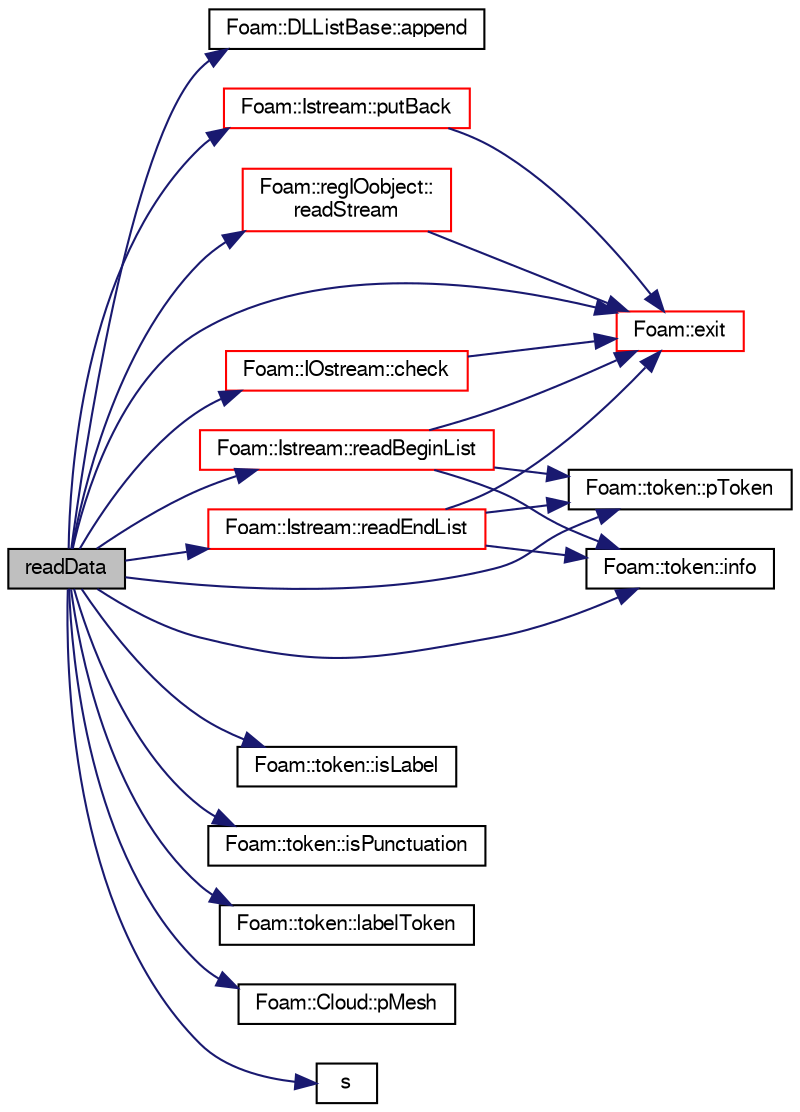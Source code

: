 digraph "readData"
{
  bgcolor="transparent";
  edge [fontname="FreeSans",fontsize="10",labelfontname="FreeSans",labelfontsize="10"];
  node [fontname="FreeSans",fontsize="10",shape=record];
  rankdir="LR";
  Node338 [label="readData",height=0.2,width=0.4,color="black", fillcolor="grey75", style="filled", fontcolor="black"];
  Node338 -> Node339 [color="midnightblue",fontsize="10",style="solid",fontname="FreeSans"];
  Node339 [label="Foam::DLListBase::append",height=0.2,width=0.4,color="black",URL="$a25806.html#aa82f371ea38f48bfd528b4486532a303",tooltip="Add at tail of list. "];
  Node338 -> Node340 [color="midnightblue",fontsize="10",style="solid",fontname="FreeSans"];
  Node340 [label="Foam::IOstream::check",height=0.2,width=0.4,color="red",URL="$a26226.html#a367eb3425fc4e8270e2aa961df8ac8a5",tooltip="Check IOstream status for given operation. "];
  Node340 -> Node343 [color="midnightblue",fontsize="10",style="solid",fontname="FreeSans"];
  Node343 [label="Foam::exit",height=0.2,width=0.4,color="red",URL="$a21124.html#a06ca7250d8e89caf05243ec094843642"];
  Node338 -> Node343 [color="midnightblue",fontsize="10",style="solid",fontname="FreeSans"];
  Node338 -> Node388 [color="midnightblue",fontsize="10",style="solid",fontname="FreeSans"];
  Node388 [label="Foam::token::info",height=0.2,width=0.4,color="black",URL="$a26306.html#a861a626214ad30bd8e7ab3a8caae9966",tooltip="Return info proxy. "];
  Node338 -> Node389 [color="midnightblue",fontsize="10",style="solid",fontname="FreeSans"];
  Node389 [label="Foam::token::isLabel",height=0.2,width=0.4,color="black",URL="$a26306.html#a0225931fd390c83deff470a5cce60767"];
  Node338 -> Node390 [color="midnightblue",fontsize="10",style="solid",fontname="FreeSans"];
  Node390 [label="Foam::token::isPunctuation",height=0.2,width=0.4,color="black",URL="$a26306.html#a1f8107fd5ca4b0ebd4bf63cfc8ef6d2f"];
  Node338 -> Node391 [color="midnightblue",fontsize="10",style="solid",fontname="FreeSans"];
  Node391 [label="Foam::token::labelToken",height=0.2,width=0.4,color="black",URL="$a26306.html#a02f47448ac9cbf52cf6418b8e71fa555"];
  Node338 -> Node392 [color="midnightblue",fontsize="10",style="solid",fontname="FreeSans"];
  Node392 [label="Foam::Cloud::pMesh",height=0.2,width=0.4,color="black",URL="$a23562.html#a513329dda73b651a23c7ae5d6b9fea63",tooltip="Return the polyMesh reference. "];
  Node338 -> Node393 [color="midnightblue",fontsize="10",style="solid",fontname="FreeSans"];
  Node393 [label="Foam::token::pToken",height=0.2,width=0.4,color="black",URL="$a26306.html#a04ff24eec31f5be755eb7fa58de0b8a3"];
  Node338 -> Node394 [color="midnightblue",fontsize="10",style="solid",fontname="FreeSans"];
  Node394 [label="Foam::Istream::putBack",height=0.2,width=0.4,color="red",URL="$a26234.html#af22e503b062298eef54e360dfc06d0b4",tooltip="Put back token. "];
  Node394 -> Node343 [color="midnightblue",fontsize="10",style="solid",fontname="FreeSans"];
  Node338 -> Node395 [color="midnightblue",fontsize="10",style="solid",fontname="FreeSans"];
  Node395 [label="Foam::Istream::readBeginList",height=0.2,width=0.4,color="red",URL="$a26234.html#adb9b1a5ac1aacc94b9998439303acfa7"];
  Node395 -> Node388 [color="midnightblue",fontsize="10",style="solid",fontname="FreeSans"];
  Node395 -> Node343 [color="midnightblue",fontsize="10",style="solid",fontname="FreeSans"];
  Node395 -> Node393 [color="midnightblue",fontsize="10",style="solid",fontname="FreeSans"];
  Node338 -> Node399 [color="midnightblue",fontsize="10",style="solid",fontname="FreeSans"];
  Node399 [label="Foam::Istream::readEndList",height=0.2,width=0.4,color="red",URL="$a26234.html#a3fbb1d26a1c975ed5be8df0056c863dd"];
  Node399 -> Node388 [color="midnightblue",fontsize="10",style="solid",fontname="FreeSans"];
  Node399 -> Node343 [color="midnightblue",fontsize="10",style="solid",fontname="FreeSans"];
  Node399 -> Node393 [color="midnightblue",fontsize="10",style="solid",fontname="FreeSans"];
  Node338 -> Node400 [color="midnightblue",fontsize="10",style="solid",fontname="FreeSans"];
  Node400 [label="Foam::regIOobject::\lreadStream",height=0.2,width=0.4,color="red",URL="$a26334.html#a1cab0be4cd0a737bfcdd4e43a032d3fd",tooltip="Return Istream and check object type against that given. "];
  Node400 -> Node343 [color="midnightblue",fontsize="10",style="solid",fontname="FreeSans"];
  Node338 -> Node666 [color="midnightblue",fontsize="10",style="solid",fontname="FreeSans"];
  Node666 [label="s",height=0.2,width=0.4,color="black",URL="$a18905.html#abb9c4233033fad2ad0206cd4adad3b9f"];
}
